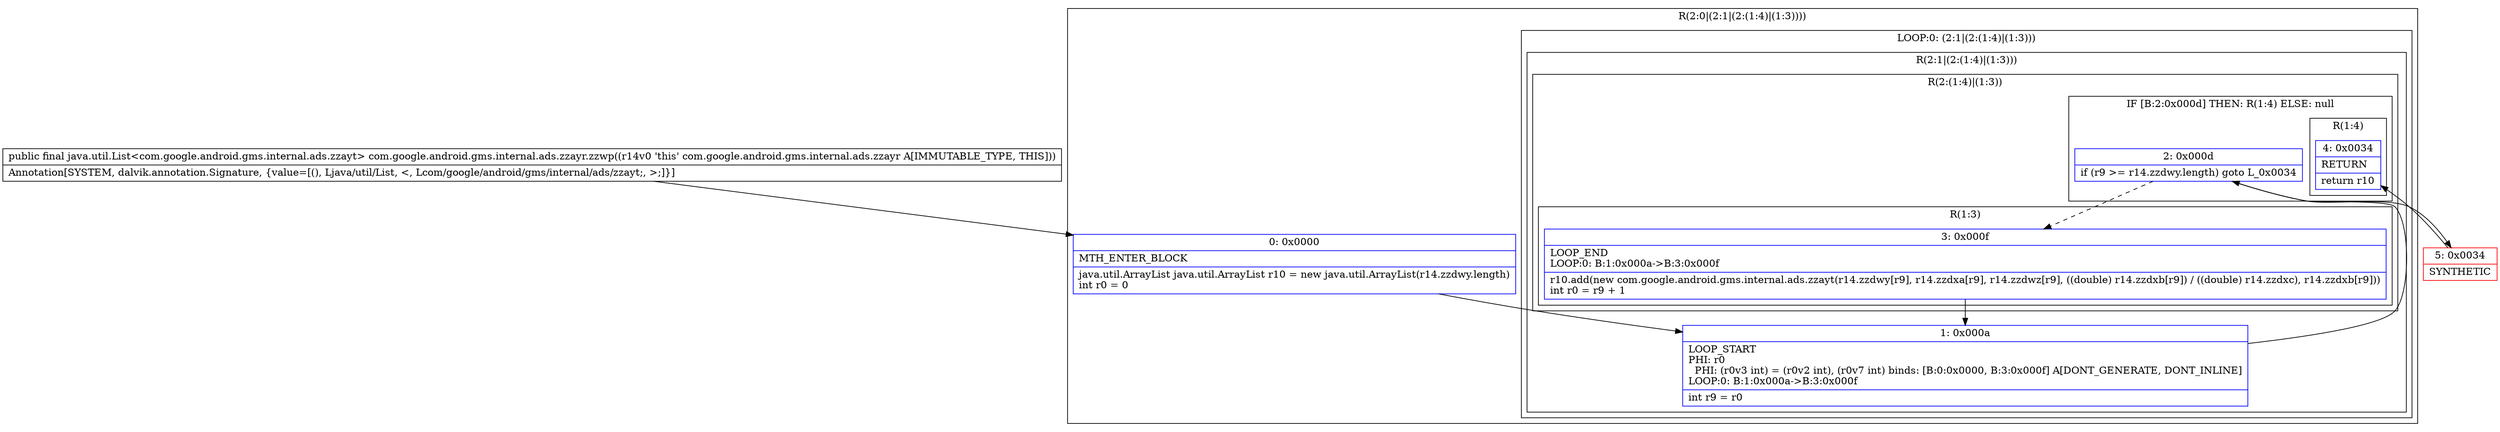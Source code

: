 digraph "CFG forcom.google.android.gms.internal.ads.zzayr.zzwp()Ljava\/util\/List;" {
subgraph cluster_Region_1968796106 {
label = "R(2:0|(2:1|(2:(1:4)|(1:3))))";
node [shape=record,color=blue];
Node_0 [shape=record,label="{0\:\ 0x0000|MTH_ENTER_BLOCK\l|java.util.ArrayList java.util.ArrayList r10 = new java.util.ArrayList(r14.zzdwy.length)\lint r0 = 0\l}"];
subgraph cluster_LoopRegion_652832821 {
label = "LOOP:0: (2:1|(2:(1:4)|(1:3)))";
node [shape=record,color=blue];
subgraph cluster_Region_680085928 {
label = "R(2:1|(2:(1:4)|(1:3)))";
node [shape=record,color=blue];
Node_1 [shape=record,label="{1\:\ 0x000a|LOOP_START\lPHI: r0 \l  PHI: (r0v3 int) = (r0v2 int), (r0v7 int) binds: [B:0:0x0000, B:3:0x000f] A[DONT_GENERATE, DONT_INLINE]\lLOOP:0: B:1:0x000a\-\>B:3:0x000f\l|int r9 = r0\l}"];
subgraph cluster_Region_658649494 {
label = "R(2:(1:4)|(1:3))";
node [shape=record,color=blue];
subgraph cluster_IfRegion_375437906 {
label = "IF [B:2:0x000d] THEN: R(1:4) ELSE: null";
node [shape=record,color=blue];
Node_2 [shape=record,label="{2\:\ 0x000d|if (r9 \>= r14.zzdwy.length) goto L_0x0034\l}"];
subgraph cluster_Region_1289280866 {
label = "R(1:4)";
node [shape=record,color=blue];
Node_4 [shape=record,label="{4\:\ 0x0034|RETURN\l|return r10\l}"];
}
}
subgraph cluster_Region_1350767688 {
label = "R(1:3)";
node [shape=record,color=blue];
Node_3 [shape=record,label="{3\:\ 0x000f|LOOP_END\lLOOP:0: B:1:0x000a\-\>B:3:0x000f\l|r10.add(new com.google.android.gms.internal.ads.zzayt(r14.zzdwy[r9], r14.zzdxa[r9], r14.zzdwz[r9], ((double) r14.zzdxb[r9]) \/ ((double) r14.zzdxc), r14.zzdxb[r9]))\lint r0 = r9 + 1\l}"];
}
}
}
}
}
Node_5 [shape=record,color=red,label="{5\:\ 0x0034|SYNTHETIC\l}"];
MethodNode[shape=record,label="{public final java.util.List\<com.google.android.gms.internal.ads.zzayt\> com.google.android.gms.internal.ads.zzayr.zzwp((r14v0 'this' com.google.android.gms.internal.ads.zzayr A[IMMUTABLE_TYPE, THIS]))  | Annotation[SYSTEM, dalvik.annotation.Signature, \{value=[(), Ljava\/util\/List, \<, Lcom\/google\/android\/gms\/internal\/ads\/zzayt;, \>;]\}]\l}"];
MethodNode -> Node_0;
Node_0 -> Node_1;
Node_1 -> Node_2;
Node_2 -> Node_3[style=dashed];
Node_2 -> Node_5;
Node_3 -> Node_1;
Node_5 -> Node_4;
}

